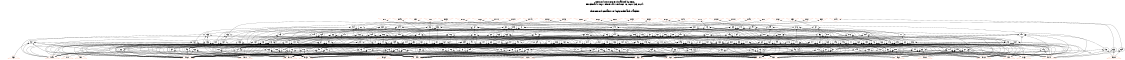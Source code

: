 # Network structure generated by ABC

digraph network {
size = "7.5,10";
center = true;
edge [dir = back];

{
  node [shape = plaintext];
  edge [style = invis];
  LevelTitle1 [label=""];
  LevelTitle2 [label=""];
  Level5 [label = ""];
  Level4 [label = ""];
  Level3 [label = ""];
  Level2 [label = ""];
  Level1 [label = ""];
  Level0 [label = ""];
  LevelTitle1 ->  LevelTitle2 ->  Level5 ->  Level4 ->  Level3 ->  Level2 ->  Level1 ->  Level0;
}

{
  rank = same;
  LevelTitle1;
  title1 [shape=plaintext,
          fontsize=20,
          fontname = "Times-Roman",
          label="Network structure visualized by ABC\nBenchmark \"top\". Time was Wed Oct 16 16:07:33 2024. "
         ];
}

{
  rank = same;
  LevelTitle2;
  title2 [shape=plaintext,
          fontsize=18,
          fontname = "Times-Roman",
          label="The network contains 187 logic nodes and 0 latches.\n"
         ];
}

{
  rank = same;
  Level5;
  Node23 [label = "o_1_", shape = invtriangle, color = coral, fillcolor = coral];
  Node24 [label = "o_19_", shape = invtriangle, color = coral, fillcolor = coral];
  Node25 [label = "o_2_", shape = invtriangle, color = coral, fillcolor = coral];
  Node26 [label = "o_0_", shape = invtriangle, color = coral, fillcolor = coral];
  Node27 [label = "o_25_", shape = invtriangle, color = coral, fillcolor = coral];
  Node28 [label = "o_12_", shape = invtriangle, color = coral, fillcolor = coral];
  Node29 [label = "o_26_", shape = invtriangle, color = coral, fillcolor = coral];
  Node30 [label = "o_11_", shape = invtriangle, color = coral, fillcolor = coral];
  Node31 [label = "o_27_", shape = invtriangle, color = coral, fillcolor = coral];
  Node32 [label = "o_14_", shape = invtriangle, color = coral, fillcolor = coral];
  Node33 [label = "o_28_", shape = invtriangle, color = coral, fillcolor = coral];
  Node34 [label = "o_13_", shape = invtriangle, color = coral, fillcolor = coral];
  Node35 [label = "o_21_", shape = invtriangle, color = coral, fillcolor = coral];
  Node36 [label = "o_16_", shape = invtriangle, color = coral, fillcolor = coral];
  Node37 [label = "o_22_", shape = invtriangle, color = coral, fillcolor = coral];
  Node38 [label = "o_15_", shape = invtriangle, color = coral, fillcolor = coral];
  Node39 [label = "o_23_", shape = invtriangle, color = coral, fillcolor = coral];
  Node40 [label = "o_18_", shape = invtriangle, color = coral, fillcolor = coral];
  Node41 [label = "o_24_", shape = invtriangle, color = coral, fillcolor = coral];
  Node42 [label = "o_17_", shape = invtriangle, color = coral, fillcolor = coral];
  Node43 [label = "o_20_", shape = invtriangle, color = coral, fillcolor = coral];
  Node44 [label = "o_10_", shape = invtriangle, color = coral, fillcolor = coral];
  Node45 [label = "o_9_", shape = invtriangle, color = coral, fillcolor = coral];
  Node46 [label = "o_7_", shape = invtriangle, color = coral, fillcolor = coral];
  Node47 [label = "o_8_", shape = invtriangle, color = coral, fillcolor = coral];
  Node48 [label = "o_5_", shape = invtriangle, color = coral, fillcolor = coral];
  Node49 [label = "o_6_", shape = invtriangle, color = coral, fillcolor = coral];
  Node50 [label = "o_3_", shape = invtriangle, color = coral, fillcolor = coral];
  Node51 [label = "o_4_", shape = invtriangle, color = coral, fillcolor = coral];
}

{
  rank = same;
  Level4;
  Node53 [label = "53\n", shape = ellipse];
  Node87 [label = "87\n", shape = ellipse];
  Node128 [label = "128\n", shape = ellipse];
  Node140 [label = "140\n", shape = ellipse];
  Node154 [label = "154\n", shape = ellipse];
  Node162 [label = "162\n", shape = ellipse];
  Node170 [label = "170\n", shape = ellipse];
  Node188 [label = "188\n", shape = ellipse];
  Node194 [label = "194\n", shape = ellipse];
  Node205 [label = "205\n", shape = ellipse];
  Node209 [label = "209\n", shape = ellipse];
  Node215 [label = "215\n", shape = ellipse];
  Node216 [label = "216\n", shape = ellipse];
  Node219 [label = "219\n", shape = ellipse];
  Node221 [label = "221\n", shape = ellipse];
  Node230 [label = "230\n", shape = ellipse];
  Node234 [label = "234\n", shape = ellipse];
  Node235 [label = "235\n", shape = ellipse];
  Node238 [label = "238\n", shape = ellipse];
}

{
  rank = same;
  Level3;
  Node54 [label = "54\n", shape = ellipse];
  Node62 [label = "62\n", shape = ellipse];
  Node88 [label = "88\n", shape = ellipse];
  Node97 [label = "97\n", shape = ellipse];
  Node103 [label = "103\n", shape = ellipse];
  Node119 [label = "119\n", shape = ellipse];
  Node123 [label = "123\n", shape = ellipse];
  Node126 [label = "126\n", shape = ellipse];
  Node129 [label = "129\n", shape = ellipse];
  Node136 [label = "136\n", shape = ellipse];
  Node141 [label = "141\n", shape = ellipse];
  Node144 [label = "144\n", shape = ellipse];
  Node155 [label = "155\n", shape = ellipse];
  Node158 [label = "158\n", shape = ellipse];
  Node163 [label = "163\n", shape = ellipse];
  Node165 [label = "165\n", shape = ellipse];
  Node166 [label = "166\n", shape = ellipse];
  Node169 [label = "169\n", shape = ellipse];
  Node171 [label = "171\n", shape = ellipse];
  Node179 [label = "179\n", shape = ellipse];
  Node181 [label = "181\n", shape = ellipse];
  Node189 [label = "189\n", shape = ellipse];
  Node190 [label = "190\n", shape = ellipse];
  Node191 [label = "191\n", shape = ellipse];
  Node195 [label = "195\n", shape = ellipse];
  Node197 [label = "197\n", shape = ellipse];
  Node201 [label = "201\n", shape = ellipse];
  Node203 [label = "203\n", shape = ellipse];
  Node206 [label = "206\n", shape = ellipse];
  Node210 [label = "210\n", shape = ellipse];
  Node213 [label = "213\n", shape = ellipse];
  Node217 [label = "217\n", shape = ellipse];
  Node218 [label = "218\n", shape = ellipse];
  Node220 [label = "220\n", shape = ellipse];
  Node222 [label = "222\n", shape = ellipse];
  Node224 [label = "224\n", shape = ellipse];
  Node228 [label = "228\n", shape = ellipse];
  Node236 [label = "236\n", shape = ellipse];
  Node237 [label = "237\n", shape = ellipse];
}

{
  rank = same;
  Level2;
  Node55 [label = "55\n", shape = ellipse];
  Node60 [label = "60\n", shape = ellipse];
  Node63 [label = "63\n", shape = ellipse];
  Node67 [label = "67\n", shape = ellipse];
  Node70 [label = "70\n", shape = ellipse];
  Node72 [label = "72\n", shape = ellipse];
  Node74 [label = "74\n", shape = ellipse];
  Node77 [label = "77\n", shape = ellipse];
  Node78 [label = "78\n", shape = ellipse];
  Node81 [label = "81\n", shape = ellipse];
  Node84 [label = "84\n", shape = ellipse];
  Node89 [label = "89\n", shape = ellipse];
  Node91 [label = "91\n", shape = ellipse];
  Node94 [label = "94\n", shape = ellipse];
  Node98 [label = "98\n", shape = ellipse];
  Node99 [label = "99\n", shape = ellipse];
  Node100 [label = "100\n", shape = ellipse];
  Node101 [label = "101\n", shape = ellipse];
  Node104 [label = "104\n", shape = ellipse];
  Node107 [label = "107\n", shape = ellipse];
  Node110 [label = "110\n", shape = ellipse];
  Node113 [label = "113\n", shape = ellipse];
  Node117 [label = "117\n", shape = ellipse];
  Node120 [label = "120\n", shape = ellipse];
  Node121 [label = "121\n", shape = ellipse];
  Node124 [label = "124\n", shape = ellipse];
  Node127 [label = "127\n", shape = ellipse];
  Node130 [label = "130\n", shape = ellipse];
  Node131 [label = "131\n", shape = ellipse];
  Node132 [label = "132\n", shape = ellipse];
  Node134 [label = "134\n", shape = ellipse];
  Node137 [label = "137\n", shape = ellipse];
  Node138 [label = "138\n", shape = ellipse];
  Node142 [label = "142\n", shape = ellipse];
  Node143 [label = "143\n", shape = ellipse];
  Node145 [label = "145\n", shape = ellipse];
  Node147 [label = "147\n", shape = ellipse];
  Node148 [label = "148\n", shape = ellipse];
  Node150 [label = "150\n", shape = ellipse];
  Node153 [label = "153\n", shape = ellipse];
  Node156 [label = "156\n", shape = ellipse];
  Node157 [label = "157\n", shape = ellipse];
  Node159 [label = "159\n", shape = ellipse];
  Node160 [label = "160\n", shape = ellipse];
  Node161 [label = "161\n", shape = ellipse];
  Node164 [label = "164\n", shape = ellipse];
  Node167 [label = "167\n", shape = ellipse];
  Node172 [label = "172\n", shape = ellipse];
  Node177 [label = "177\n", shape = ellipse];
  Node178 [label = "178\n", shape = ellipse];
  Node180 [label = "180\n", shape = ellipse];
  Node182 [label = "182\n", shape = ellipse];
  Node184 [label = "184\n", shape = ellipse];
  Node185 [label = "185\n", shape = ellipse];
  Node186 [label = "186\n", shape = ellipse];
  Node192 [label = "192\n", shape = ellipse];
  Node193 [label = "193\n", shape = ellipse];
  Node196 [label = "196\n", shape = ellipse];
  Node198 [label = "198\n", shape = ellipse];
  Node202 [label = "202\n", shape = ellipse];
  Node204 [label = "204\n", shape = ellipse];
  Node207 [label = "207\n", shape = ellipse];
  Node211 [label = "211\n", shape = ellipse];
  Node212 [label = "212\n", shape = ellipse];
  Node214 [label = "214\n", shape = ellipse];
  Node223 [label = "223\n", shape = ellipse];
  Node225 [label = "225\n", shape = ellipse];
  Node226 [label = "226\n", shape = ellipse];
  Node227 [label = "227\n", shape = ellipse];
  Node229 [label = "229\n", shape = ellipse];
  Node231 [label = "231\n", shape = ellipse];
  Node232 [label = "232\n", shape = ellipse];
}

{
  rank = same;
  Level1;
  Node56 [label = "56\n", shape = ellipse];
  Node57 [label = "57\n", shape = ellipse];
  Node58 [label = "58\n", shape = ellipse];
  Node59 [label = "59\n", shape = ellipse];
  Node61 [label = "61\n", shape = ellipse];
  Node64 [label = "64\n", shape = ellipse];
  Node65 [label = "65\n", shape = ellipse];
  Node66 [label = "66\n", shape = ellipse];
  Node68 [label = "68\n", shape = ellipse];
  Node69 [label = "69\n", shape = ellipse];
  Node71 [label = "71\n", shape = ellipse];
  Node73 [label = "73\n", shape = ellipse];
  Node75 [label = "75\n", shape = ellipse];
  Node76 [label = "76\n", shape = ellipse];
  Node79 [label = "79\n", shape = ellipse];
  Node80 [label = "80\n", shape = ellipse];
  Node82 [label = "82\n", shape = ellipse];
  Node83 [label = "83\n", shape = ellipse];
  Node85 [label = "85\n", shape = ellipse];
  Node86 [label = "86\n", shape = ellipse];
  Node90 [label = "90\n", shape = ellipse];
  Node92 [label = "92\n", shape = ellipse];
  Node93 [label = "93\n", shape = ellipse];
  Node95 [label = "95\n", shape = ellipse];
  Node96 [label = "96\n", shape = ellipse];
  Node102 [label = "102\n", shape = ellipse];
  Node105 [label = "105\n", shape = ellipse];
  Node106 [label = "106\n", shape = ellipse];
  Node108 [label = "108\n", shape = ellipse];
  Node109 [label = "109\n", shape = ellipse];
  Node111 [label = "111\n", shape = ellipse];
  Node112 [label = "112\n", shape = ellipse];
  Node114 [label = "114\n", shape = ellipse];
  Node115 [label = "115\n", shape = ellipse];
  Node116 [label = "116\n", shape = ellipse];
  Node118 [label = "118\n", shape = ellipse];
  Node122 [label = "122\n", shape = ellipse];
  Node125 [label = "125\n", shape = ellipse];
  Node133 [label = "133\n", shape = ellipse];
  Node135 [label = "135\n", shape = ellipse];
  Node139 [label = "139\n", shape = ellipse];
  Node146 [label = "146\n", shape = ellipse];
  Node149 [label = "149\n", shape = ellipse];
  Node151 [label = "151\n", shape = ellipse];
  Node152 [label = "152\n", shape = ellipse];
  Node168 [label = "168\n", shape = ellipse];
  Node173 [label = "173\n", shape = ellipse];
  Node174 [label = "174\n", shape = ellipse];
  Node175 [label = "175\n", shape = ellipse];
  Node176 [label = "176\n", shape = ellipse];
  Node183 [label = "183\n", shape = ellipse];
  Node187 [label = "187\n", shape = ellipse];
  Node199 [label = "199\n", shape = ellipse];
  Node200 [label = "200\n", shape = ellipse];
  Node208 [label = "208\n", shape = ellipse];
  Node233 [label = "233\n", shape = ellipse];
  Node239 [label = "239\n", shape = ellipse];
}

{
  rank = same;
  Level0;
  Node1 [label = "i_20_", shape = triangle, color = coral, fillcolor = coral];
  Node2 [label = "i_9_", shape = triangle, color = coral, fillcolor = coral];
  Node3 [label = "i_10_", shape = triangle, color = coral, fillcolor = coral];
  Node4 [label = "i_7_", shape = triangle, color = coral, fillcolor = coral];
  Node5 [label = "i_8_", shape = triangle, color = coral, fillcolor = coral];
  Node6 [label = "i_5_", shape = triangle, color = coral, fillcolor = coral];
  Node7 [label = "i_6_", shape = triangle, color = coral, fillcolor = coral];
  Node8 [label = "i_14_", shape = triangle, color = coral, fillcolor = coral];
  Node9 [label = "i_3_", shape = triangle, color = coral, fillcolor = coral];
  Node10 [label = "i_13_", shape = triangle, color = coral, fillcolor = coral];
  Node11 [label = "i_4_", shape = triangle, color = coral, fillcolor = coral];
  Node12 [label = "i_12_", shape = triangle, color = coral, fillcolor = coral];
  Node13 [label = "i_1_", shape = triangle, color = coral, fillcolor = coral];
  Node14 [label = "i_11_", shape = triangle, color = coral, fillcolor = coral];
  Node15 [label = "i_2_", shape = triangle, color = coral, fillcolor = coral];
  Node16 [label = "i_18_", shape = triangle, color = coral, fillcolor = coral];
  Node17 [label = "i_17_", shape = triangle, color = coral, fillcolor = coral];
  Node18 [label = "i_0_", shape = triangle, color = coral, fillcolor = coral];
  Node19 [label = "i_21_", shape = triangle, color = coral, fillcolor = coral];
  Node20 [label = "i_16_", shape = triangle, color = coral, fillcolor = coral];
  Node21 [label = "i_15_", shape = triangle, color = coral, fillcolor = coral];
  Node22 [label = "i_19_", shape = triangle, color = coral, fillcolor = coral];
}

title1 -> title2 [style = invis];
title2 -> Node23 [style = invis];
title2 -> Node24 [style = invis];
title2 -> Node25 [style = invis];
title2 -> Node26 [style = invis];
title2 -> Node27 [style = invis];
title2 -> Node28 [style = invis];
title2 -> Node29 [style = invis];
title2 -> Node30 [style = invis];
title2 -> Node31 [style = invis];
title2 -> Node32 [style = invis];
title2 -> Node33 [style = invis];
title2 -> Node34 [style = invis];
title2 -> Node35 [style = invis];
title2 -> Node36 [style = invis];
title2 -> Node37 [style = invis];
title2 -> Node38 [style = invis];
title2 -> Node39 [style = invis];
title2 -> Node40 [style = invis];
title2 -> Node41 [style = invis];
title2 -> Node42 [style = invis];
title2 -> Node43 [style = invis];
title2 -> Node44 [style = invis];
title2 -> Node45 [style = invis];
title2 -> Node46 [style = invis];
title2 -> Node47 [style = invis];
title2 -> Node48 [style = invis];
title2 -> Node49 [style = invis];
title2 -> Node50 [style = invis];
title2 -> Node51 [style = invis];
Node23 -> Node24 [style = invis];
Node24 -> Node25 [style = invis];
Node25 -> Node26 [style = invis];
Node26 -> Node27 [style = invis];
Node27 -> Node28 [style = invis];
Node28 -> Node29 [style = invis];
Node29 -> Node30 [style = invis];
Node30 -> Node31 [style = invis];
Node31 -> Node32 [style = invis];
Node32 -> Node33 [style = invis];
Node33 -> Node34 [style = invis];
Node34 -> Node35 [style = invis];
Node35 -> Node36 [style = invis];
Node36 -> Node37 [style = invis];
Node37 -> Node38 [style = invis];
Node38 -> Node39 [style = invis];
Node39 -> Node40 [style = invis];
Node40 -> Node41 [style = invis];
Node41 -> Node42 [style = invis];
Node42 -> Node43 [style = invis];
Node43 -> Node44 [style = invis];
Node44 -> Node45 [style = invis];
Node45 -> Node46 [style = invis];
Node46 -> Node47 [style = invis];
Node47 -> Node48 [style = invis];
Node48 -> Node49 [style = invis];
Node49 -> Node50 [style = invis];
Node50 -> Node51 [style = invis];
Node23 -> Node53 [style = solid];
Node24 -> Node84 [style = solid];
Node25 -> Node87 [style = solid];
Node26 -> Node128 [style = solid];
Node27 -> Node136 [style = solid];
Node28 -> Node140 [style = solid];
Node29 -> Node152 [style = solid];
Node30 -> Node153 [style = solid];
Node31 -> Node154 [style = solid];
Node32 -> Node162 [style = solid];
Node33 -> Node170 [style = solid];
Node34 -> Node188 [style = solid];
Node35 -> Node191 [style = solid];
Node36 -> Node194 [style = solid];
Node37 -> Node205 [style = solid];
Node38 -> Node208 [style = solid];
Node39 -> Node138 [style = solid];
Node40 -> Node209 [style = solid];
Node41 -> Node213 [style = solid];
Node42 -> Node215 [style = solid];
Node43 -> Node216 [style = solid];
Node44 -> Node219 [style = solid];
Node45 -> Node221 [style = solid];
Node46 -> Node230 [style = solid];
Node47 -> Node233 [style = solid];
Node48 -> Node234 [style = solid];
Node49 -> Node235 [style = solid];
Node50 -> Node238 [style = solid];
Node51 -> Node239 [style = solid];
Node53 -> Node54 [style = solid];
Node53 -> Node62 [style = solid];
Node53 -> Node74 [style = solid];
Node53 -> Node77 [style = solid];
Node53 -> Node78 [style = solid];
Node53 -> Node81 [style = solid];
Node54 -> Node55 [style = solid];
Node54 -> Node60 [style = solid];
Node55 -> Node56 [style = solid];
Node55 -> Node57 [style = solid];
Node55 -> Node58 [style = solid];
Node55 -> Node59 [style = solid];
Node55 -> Node14 [style = solid];
Node56 -> Node6 [style = solid];
Node56 -> Node7 [style = solid];
Node56 -> Node15 [style = solid];
Node57 -> Node2 [style = solid];
Node57 -> Node4 [style = solid];
Node57 -> Node5 [style = solid];
Node58 -> Node8 [style = solid];
Node58 -> Node21 [style = solid];
Node59 -> Node16 [style = solid];
Node59 -> Node17 [style = solid];
Node59 -> Node19 [style = solid];
Node60 -> Node57 [style = solid];
Node60 -> Node61 [style = solid];
Node60 -> Node58 [style = solid];
Node60 -> Node59 [style = solid];
Node60 -> Node14 [style = solid];
Node61 -> Node6 [style = solid];
Node61 -> Node7 [style = solid];
Node61 -> Node15 [style = solid];
Node62 -> Node63 [style = solid];
Node62 -> Node67 [style = solid];
Node62 -> Node70 [style = solid];
Node62 -> Node72 [style = solid];
Node62 -> Node64 [style = solid];
Node63 -> Node64 [style = solid];
Node63 -> Node65 [style = solid];
Node63 -> Node66 [style = solid];
Node63 -> Node14 [style = solid];
Node63 -> Node19 [style = solid];
Node64 -> Node16 [style = solid];
Node64 -> Node17 [style = solid];
Node64 -> Node21 [style = solid];
Node65 -> Node4 [style = solid];
Node65 -> Node6 [style = solid];
Node65 -> Node15 [style = solid];
Node66 -> Node2 [style = solid];
Node66 -> Node5 [style = solid];
Node67 -> Node68 [style = solid];
Node67 -> Node69 [style = solid];
Node67 -> Node2 [style = solid];
Node67 -> Node14 [style = solid];
Node67 -> Node15 [style = solid];
Node67 -> Node21 [style = solid];
Node68 -> Node4 [style = solid];
Node68 -> Node6 [style = solid];
Node69 -> Node16 [style = solid];
Node69 -> Node17 [style = solid];
Node70 -> Node65 [style = solid];
Node70 -> Node71 [style = solid];
Node70 -> Node14 [style = solid];
Node71 -> Node2 [style = solid];
Node71 -> Node5 [style = solid];
Node72 -> Node64 [style = solid];
Node72 -> Node66 [style = solid];
Node72 -> Node73 [style = solid];
Node72 -> Node14 [style = solid];
Node72 -> Node19 [style = solid];
Node73 -> Node4 [style = solid];
Node73 -> Node6 [style = solid];
Node73 -> Node11 [style = solid];
Node74 -> Node75 [style = solid];
Node74 -> Node76 [style = solid];
Node74 -> Node56 [style = solid];
Node74 -> Node57 [style = solid];
Node74 -> Node14 [style = solid];
Node75 -> Node17 [style = solid];
Node75 -> Node21 [style = solid];
Node76 -> Node16 [style = solid];
Node76 -> Node19 [style = solid];
Node77 -> Node75 [style = solid];
Node77 -> Node76 [style = solid];
Node77 -> Node57 [style = solid];
Node77 -> Node61 [style = solid];
Node77 -> Node14 [style = solid];
Node78 -> Node58 [style = solid];
Node78 -> Node66 [style = solid];
Node78 -> Node79 [style = solid];
Node78 -> Node80 [style = solid];
Node78 -> Node4 [style = solid];
Node78 -> Node10 [style = solid];
Node79 -> Node3 [style = solid];
Node79 -> Node6 [style = solid];
Node79 -> Node11 [style = solid];
Node79 -> Node12 [style = solid];
Node79 -> Node14 [style = solid];
Node79 -> Node15 [style = solid];
Node80 -> Node16 [style = solid];
Node80 -> Node17 [style = solid];
Node80 -> Node19 [style = solid];
Node81 -> Node65 [style = solid];
Node81 -> Node82 [style = solid];
Node81 -> Node83 [style = solid];
Node82 -> Node16 [style = solid];
Node82 -> Node17 [style = solid];
Node82 -> Node19 [style = solid];
Node82 -> Node21 [style = solid];
Node83 -> Node2 [style = solid];
Node83 -> Node3 [style = solid];
Node83 -> Node5 [style = solid];
Node83 -> Node8 [style = solid];
Node83 -> Node10 [style = solid];
Node83 -> Node14 [style = solid];
Node84 -> Node85 [style = solid];
Node84 -> Node86 [style = solid];
Node84 -> Node6 [style = solid];
Node84 -> Node21 [style = solid];
Node85 -> Node2 [style = solid];
Node85 -> Node4 [style = solid];
Node86 -> Node16 [style = solid];
Node86 -> Node17 [style = solid];
Node87 -> Node88 [style = solid];
Node87 -> Node97 [style = solid];
Node87 -> Node103 [style = solid];
Node87 -> Node119 [style = solid];
Node87 -> Node123 [style = solid];
Node87 -> Node126 [style = solid];
Node88 -> Node89 [style = solid];
Node88 -> Node91 [style = solid];
Node88 -> Node94 [style = solid];
Node88 -> Node56 [style = solid];
Node88 -> Node85 [style = solid];
Node88 -> Node95 [style = solid];
Node89 -> Node66 [style = solid];
Node89 -> Node90 [style = solid];
Node89 -> Node6 [style = solid];
Node89 -> Node19 [style = solid];
Node90 -> Node16 [style = solid];
Node90 -> Node17 [style = solid];
Node90 -> Node21 [style = solid];
Node91 -> Node92 [style = solid];
Node91 -> Node93 [style = solid];
Node92 -> Node4 [style = solid];
Node92 -> Node5 [style = solid];
Node92 -> Node6 [style = solid];
Node93 -> Node2 [style = solid];
Node93 -> Node16 [style = solid];
Node93 -> Node17 [style = solid];
Node93 -> Node21 [style = solid];
Node94 -> Node95 [style = solid];
Node94 -> Node96 [style = solid];
Node94 -> Node2 [style = solid];
Node94 -> Node14 [style = solid];
Node95 -> Node16 [style = solid];
Node95 -> Node17 [style = solid];
Node96 -> Node4 [style = solid];
Node96 -> Node6 [style = solid];
Node96 -> Node7 [style = solid];
Node97 -> Node72 [style = solid];
Node97 -> Node98 [style = solid];
Node97 -> Node99 [style = solid];
Node97 -> Node100 [style = solid];
Node97 -> Node101 [style = solid];
Node98 -> Node95 [style = solid];
Node98 -> Node4 [style = solid];
Node98 -> Node5 [style = solid];
Node98 -> Node6 [style = solid];
Node98 -> Node15 [style = solid];
Node98 -> Node21 [style = solid];
Node99 -> Node90 [style = solid];
Node99 -> Node5 [style = solid];
Node99 -> Node6 [style = solid];
Node99 -> Node12 [style = solid];
Node100 -> Node64 [style = solid];
Node100 -> Node66 [style = solid];
Node100 -> Node6 [style = solid];
Node100 -> Node19 [style = solid];
Node101 -> Node92 [style = solid];
Node101 -> Node102 [style = solid];
Node101 -> Node16 [style = solid];
Node102 -> Node2 [style = solid];
Node102 -> Node17 [style = solid];
Node102 -> Node21 [style = solid];
Node103 -> Node104 [style = solid];
Node103 -> Node107 [style = solid];
Node103 -> Node110 [style = solid];
Node103 -> Node113 [style = solid];
Node103 -> Node117 [style = solid];
Node104 -> Node102 [style = solid];
Node104 -> Node105 [style = solid];
Node104 -> Node106 [style = solid];
Node104 -> Node16 [style = solid];
Node104 -> Node22 [style = solid];
Node105 -> Node4 [style = solid];
Node105 -> Node5 [style = solid];
Node105 -> Node6 [style = solid];
Node105 -> Node16 [style = solid];
Node105 -> Node19 [style = solid];
Node106 -> Node4 [style = solid];
Node106 -> Node5 [style = solid];
Node106 -> Node6 [style = solid];
Node107 -> Node69 [style = solid];
Node107 -> Node108 [style = solid];
Node107 -> Node109 [style = solid];
Node107 -> Node5 [style = solid];
Node108 -> Node4 [style = solid];
Node108 -> Node6 [style = solid];
Node108 -> Node13 [style = solid];
Node109 -> Node2 [style = solid];
Node109 -> Node21 [style = solid];
Node110 -> Node111 [style = solid];
Node110 -> Node112 [style = solid];
Node110 -> Node15 [style = solid];
Node111 -> Node4 [style = solid];
Node111 -> Node6 [style = solid];
Node112 -> Node5 [style = solid];
Node112 -> Node14 [style = solid];
Node112 -> Node16 [style = solid];
Node112 -> Node17 [style = solid];
Node112 -> Node19 [style = solid];
Node112 -> Node21 [style = solid];
Node113 -> Node85 [style = solid];
Node113 -> Node114 [style = solid];
Node113 -> Node115 [style = solid];
Node113 -> Node116 [style = solid];
Node113 -> Node7 [style = solid];
Node114 -> Node2 [style = solid];
Node114 -> Node16 [style = solid];
Node114 -> Node17 [style = solid];
Node114 -> Node21 [style = solid];
Node115 -> Node4 [style = solid];
Node115 -> Node5 [style = solid];
Node115 -> Node6 [style = solid];
Node116 -> Node12 [style = solid];
Node116 -> Node16 [style = solid];
Node116 -> Node17 [style = solid];
Node116 -> Node21 [style = solid];
Node117 -> Node114 [style = solid];
Node117 -> Node115 [style = solid];
Node117 -> Node118 [style = solid];
Node117 -> Node4 [style = solid];
Node117 -> Node7 [style = solid];
Node117 -> Node11 [style = solid];
Node118 -> Node2 [style = solid];
Node118 -> Node16 [style = solid];
Node118 -> Node17 [style = solid];
Node118 -> Node21 [style = solid];
Node119 -> Node120 [style = solid];
Node119 -> Node121 [style = solid];
Node120 -> Node102 [style = solid];
Node120 -> Node106 [style = solid];
Node120 -> Node16 [style = solid];
Node120 -> Node22 [style = solid];
Node121 -> Node122 [style = solid];
Node121 -> Node4 [style = solid];
Node121 -> Node5 [style = solid];
Node121 -> Node6 [style = solid];
Node121 -> Node16 [style = solid];
Node121 -> Node22 [style = solid];
Node122 -> Node2 [style = solid];
Node122 -> Node17 [style = solid];
Node122 -> Node21 [style = solid];
Node123 -> Node124 [style = solid];
Node123 -> Node73 [style = solid];
Node123 -> Node125 [style = solid];
Node124 -> Node64 [style = solid];
Node124 -> Node111 [style = solid];
Node124 -> Node71 [style = solid];
Node124 -> Node14 [style = solid];
Node124 -> Node15 [style = solid];
Node125 -> Node5 [style = solid];
Node125 -> Node12 [style = solid];
Node125 -> Node16 [style = solid];
Node125 -> Node17 [style = solid];
Node125 -> Node19 [style = solid];
Node125 -> Node21 [style = solid];
Node126 -> Node127 [style = solid];
Node126 -> Node69 [style = solid];
Node126 -> Node108 [style = solid];
Node126 -> Node2 [style = solid];
Node126 -> Node20 [style = solid];
Node126 -> Node21 [style = solid];
Node127 -> Node71 [style = solid];
Node127 -> Node73 [style = solid];
Node127 -> Node90 [style = solid];
Node127 -> Node12 [style = solid];
Node128 -> Node129 [style = solid];
Node128 -> Node84 [style = solid];
Node128 -> Node132 [style = solid];
Node128 -> Node134 [style = solid];
Node129 -> Node130 [style = solid];
Node129 -> Node131 [style = solid];
Node129 -> Node86 [style = solid];
Node129 -> Node109 [style = solid];
Node129 -> Node6 [style = solid];
Node130 -> Node111 [style = solid];
Node130 -> Node2 [style = solid];
Node130 -> Node16 [style = solid];
Node130 -> Node17 [style = solid];
Node130 -> Node18 [style = solid];
Node130 -> Node21 [style = solid];
Node131 -> Node85 [style = solid];
Node131 -> Node86 [style = solid];
Node131 -> Node6 [style = solid];
Node132 -> Node69 [style = solid];
Node132 -> Node109 [style = solid];
Node132 -> Node133 [style = solid];
Node132 -> Node8 [style = solid];
Node132 -> Node12 [style = solid];
Node132 -> Node19 [style = solid];
Node133 -> Node4 [style = solid];
Node133 -> Node6 [style = solid];
Node133 -> Node11 [style = solid];
Node134 -> Node86 [style = solid];
Node134 -> Node135 [style = solid];
Node134 -> Node21 [style = solid];
Node135 -> Node2 [style = solid];
Node135 -> Node4 [style = solid];
Node135 -> Node6 [style = solid];
Node136 -> Node137 [style = solid];
Node136 -> Node120 [style = solid];
Node136 -> Node138 [style = solid];
Node137 -> Node102 [style = solid];
Node137 -> Node106 [style = solid];
Node137 -> Node16 [style = solid];
Node137 -> Node22 [style = solid];
Node138 -> Node139 [style = solid];
Node138 -> Node118 [style = solid];
Node139 -> Node4 [style = solid];
Node139 -> Node5 [style = solid];
Node139 -> Node6 [style = solid];
Node140 -> Node141 [style = solid];
Node140 -> Node144 [style = solid];
Node140 -> Node63 [style = solid];
Node140 -> Node81 [style = solid];
Node140 -> Node148 [style = solid];
Node140 -> Node150 [style = solid];
Node141 -> Node142 [style = solid];
Node141 -> Node143 [style = solid];
Node142 -> Node86 [style = solid];
Node142 -> Node135 [style = solid];
Node142 -> Node21 [style = solid];
Node143 -> Node111 [style = solid];
Node143 -> Node2 [style = solid];
Node143 -> Node16 [style = solid];
Node143 -> Node17 [style = solid];
Node143 -> Node18 [style = solid];
Node143 -> Node21 [style = solid];
Node144 -> Node74 [style = solid];
Node144 -> Node77 [style = solid];
Node144 -> Node72 [style = solid];
Node144 -> Node78 [style = solid];
Node144 -> Node145 [style = solid];
Node144 -> Node147 [style = solid];
Node145 -> Node75 [style = solid];
Node145 -> Node76 [style = solid];
Node145 -> Node139 [style = solid];
Node145 -> Node146 [style = solid];
Node145 -> Node2 [style = solid];
Node145 -> Node3 [style = solid];
Node146 -> Node8 [style = solid];
Node146 -> Node10 [style = solid];
Node147 -> Node66 [style = solid];
Node147 -> Node82 [style = solid];
Node147 -> Node4 [style = solid];
Node147 -> Node6 [style = solid];
Node147 -> Node11 [style = solid];
Node147 -> Node12 [style = solid];
Node148 -> Node82 [style = solid];
Node148 -> Node133 [style = solid];
Node148 -> Node149 [style = solid];
Node148 -> Node146 [style = solid];
Node148 -> Node12 [style = solid];
Node149 -> Node2 [style = solid];
Node149 -> Node3 [style = solid];
Node149 -> Node5 [style = solid];
Node150 -> Node75 [style = solid];
Node150 -> Node76 [style = solid];
Node150 -> Node57 [style = solid];
Node150 -> Node151 [style = solid];
Node150 -> Node11 [style = solid];
Node150 -> Node12 [style = solid];
Node151 -> Node6 [style = solid];
Node151 -> Node7 [style = solid];
Node152 -> Node1 [style = solid];
Node152 -> Node8 [style = solid];
Node152 -> Node19 [style = solid];
Node153 -> Node108 [style = solid];
Node153 -> Node122 [style = solid];
Node153 -> Node16 [style = solid];
Node154 -> Node155 [style = solid];
Node154 -> Node158 [style = solid];
Node154 -> Node77 [style = solid];
Node154 -> Node159 [style = solid];
Node154 -> Node160 [style = solid];
Node154 -> Node161 [style = solid];
Node155 -> Node156 [style = solid];
Node155 -> Node157 [style = solid];
Node155 -> Node71 [style = solid];
Node155 -> Node21 [style = solid];
Node156 -> Node122 [style = solid];
Node156 -> Node115 [style = solid];
Node156 -> Node16 [style = solid];
Node156 -> Node22 [style = solid];
Node157 -> Node111 [style = solid];
Node157 -> Node9 [style = solid];
Node157 -> Node16 [style = solid];
Node157 -> Node17 [style = solid];
Node157 -> Node22 [style = solid];
Node158 -> Node72 [style = solid];
Node158 -> Node142 [style = solid];
Node158 -> Node143 [style = solid];
Node159 -> Node122 [style = solid];
Node159 -> Node4 [style = solid];
Node159 -> Node5 [style = solid];
Node159 -> Node6 [style = solid];
Node159 -> Node16 [style = solid];
Node159 -> Node22 [style = solid];
Node160 -> Node75 [style = solid];
Node160 -> Node76 [style = solid];
Node160 -> Node57 [style = solid];
Node160 -> Node151 [style = solid];
Node160 -> Node11 [style = solid];
Node160 -> Node12 [style = solid];
Node161 -> Node92 [style = solid];
Node161 -> Node102 [style = solid];
Node161 -> Node16 [style = solid];
Node161 -> Node22 [style = solid];
Node162 -> Node163 [style = solid];
Node162 -> Node165 [style = solid];
Node162 -> Node166 [style = solid];
Node162 -> Node169 [style = solid];
Node162 -> Node132 [style = solid];
Node162 -> Node147 [style = solid];
Node163 -> Node164 [style = solid];
Node163 -> Node64 [style = solid];
Node163 -> Node90 [style = solid];
Node163 -> Node92 [style = solid];
Node163 -> Node115 [style = solid];
Node163 -> Node22 [style = solid];
Node164 -> Node71 [style = solid];
Node164 -> Node90 [style = solid];
Node164 -> Node4 [style = solid];
Node164 -> Node6 [style = solid];
Node164 -> Node11 [style = solid];
Node164 -> Node12 [style = solid];
Node165 -> Node63 [style = solid];
Node165 -> Node70 [style = solid];
Node165 -> Node64 [style = solid];
Node166 -> Node143 [style = solid];
Node166 -> Node167 [style = solid];
Node166 -> Node68 [style = solid];
Node166 -> Node2 [style = solid];
Node166 -> Node13 [style = solid];
Node166 -> Node16 [style = solid];
Node167 -> Node68 [style = solid];
Node167 -> Node102 [style = solid];
Node167 -> Node135 [style = solid];
Node167 -> Node168 [style = solid];
Node167 -> Node15 [style = solid];
Node167 -> Node16 [style = solid];
Node168 -> Node14 [style = solid];
Node168 -> Node16 [style = solid];
Node168 -> Node17 [style = solid];
Node168 -> Node21 [style = solid];
Node169 -> Node67 [style = solid];
Node169 -> Node130 [style = solid];
Node169 -> Node134 [style = solid];
Node169 -> Node142 [style = solid];
Node170 -> Node171 [style = solid];
Node170 -> Node179 [style = solid];
Node170 -> Node181 [style = solid];
Node170 -> Node184 [style = solid];
Node170 -> Node185 [style = solid];
Node170 -> Node186 [style = solid];
Node171 -> Node104 [style = solid];
Node171 -> Node124 [style = solid];
Node171 -> Node127 [style = solid];
Node171 -> Node172 [style = solid];
Node171 -> Node177 [style = solid];
Node171 -> Node178 [style = solid];
Node172 -> Node96 [style = solid];
Node172 -> Node173 [style = solid];
Node172 -> Node174 [style = solid];
Node172 -> Node175 [style = solid];
Node172 -> Node176 [style = solid];
Node173 -> Node4 [style = solid];
Node173 -> Node6 [style = solid];
Node173 -> Node7 [style = solid];
Node174 -> Node2 [style = solid];
Node174 -> Node3 [style = solid];
Node174 -> Node5 [style = solid];
Node174 -> Node8 [style = solid];
Node174 -> Node10 [style = solid];
Node174 -> Node12 [style = solid];
Node175 -> Node16 [style = solid];
Node175 -> Node17 [style = solid];
Node175 -> Node19 [style = solid];
Node175 -> Node20 [style = solid];
Node175 -> Node21 [style = solid];
Node176 -> Node16 [style = solid];
Node176 -> Node17 [style = solid];
Node176 -> Node19 [style = solid];
Node176 -> Node20 [style = solid];
Node176 -> Node21 [style = solid];
Node177 -> Node65 [style = solid];
Node177 -> Node80 [style = solid];
Node177 -> Node149 [style = solid];
Node177 -> Node8 [style = solid];
Node177 -> Node12 [style = solid];
Node177 -> Node14 [style = solid];
Node178 -> Node111 [style = solid];
Node178 -> Node73 [style = solid];
Node178 -> Node112 [style = solid];
Node178 -> Node125 [style = solid];
Node178 -> Node15 [style = solid];
Node179 -> Node91 [style = solid];
Node179 -> Node101 [style = solid];
Node179 -> Node130 [style = solid];
Node179 -> Node131 [style = solid];
Node179 -> Node143 [style = solid];
Node179 -> Node180 [style = solid];
Node180 -> Node64 [style = solid];
Node180 -> Node2 [style = solid];
Node180 -> Node5 [style = solid];
Node180 -> Node6 [style = solid];
Node180 -> Node15 [style = solid];
Node180 -> Node19 [style = solid];
Node181 -> Node55 [style = solid];
Node181 -> Node167 [style = solid];
Node181 -> Node182 [style = solid];
Node181 -> Node183 [style = solid];
Node182 -> Node57 [style = solid];
Node182 -> Node58 [style = solid];
Node182 -> Node59 [style = solid];
Node182 -> Node151 [style = solid];
Node182 -> Node11 [style = solid];
Node182 -> Node12 [style = solid];
Node183 -> Node2 [style = solid];
Node183 -> Node6 [style = solid];
Node183 -> Node16 [style = solid];
Node183 -> Node17 [style = solid];
Node183 -> Node21 [style = solid];
Node183 -> Node22 [style = solid];
Node184 -> Node96 [style = solid];
Node184 -> Node174 [style = solid];
Node184 -> Node175 [style = solid];
Node185 -> Node173 [style = solid];
Node185 -> Node174 [style = solid];
Node185 -> Node176 [style = solid];
Node186 -> Node82 [style = solid];
Node186 -> Node149 [style = solid];
Node186 -> Node187 [style = solid];
Node187 -> Node4 [style = solid];
Node187 -> Node6 [style = solid];
Node187 -> Node8 [style = solid];
Node187 -> Node10 [style = solid];
Node187 -> Node12 [style = solid];
Node187 -> Node15 [style = solid];
Node188 -> Node189 [style = solid];
Node188 -> Node190 [style = solid];
Node189 -> Node130 [style = solid];
Node189 -> Node134 [style = solid];
Node189 -> Node143 [style = solid];
Node190 -> Node84 [style = solid];
Node190 -> Node131 [style = solid];
Node190 -> Node142 [style = solid];
Node191 -> Node101 [style = solid];
Node191 -> Node192 [style = solid];
Node191 -> Node193 [style = solid];
Node191 -> Node4 [style = solid];
Node191 -> Node6 [style = solid];
Node191 -> Node7 [style = solid];
Node192 -> Node95 [style = solid];
Node192 -> Node109 [style = solid];
Node192 -> Node5 [style = solid];
Node193 -> Node95 [style = solid];
Node193 -> Node96 [style = solid];
Node193 -> Node173 [style = solid];
Node193 -> Node2 [style = solid];
Node193 -> Node5 [style = solid];
Node193 -> Node21 [style = solid];
Node194 -> Node195 [style = solid];
Node194 -> Node197 [style = solid];
Node194 -> Node201 [style = solid];
Node194 -> Node203 [style = solid];
Node194 -> Node172 [style = solid];
Node195 -> Node196 [style = solid];
Node195 -> Node175 [style = solid];
Node195 -> Node176 [style = solid];
Node195 -> Node6 [style = solid];
Node195 -> Node7 [style = solid];
Node195 -> Node15 [style = solid];
Node196 -> Node66 [style = solid];
Node196 -> Node4 [style = solid];
Node196 -> Node8 [style = solid];
Node196 -> Node12 [style = solid];
Node196 -> Node14 [style = solid];
Node197 -> Node198 [style = solid];
Node197 -> Node82 [style = solid];
Node197 -> Node200 [style = solid];
Node197 -> Node8 [style = solid];
Node197 -> Node12 [style = solid];
Node197 -> Node15 [style = solid];
Node198 -> Node61 [style = solid];
Node198 -> Node82 [style = solid];
Node198 -> Node199 [style = solid];
Node199 -> Node2 [style = solid];
Node199 -> Node3 [style = solid];
Node199 -> Node4 [style = solid];
Node199 -> Node5 [style = solid];
Node199 -> Node8 [style = solid];
Node199 -> Node10 [style = solid];
Node200 -> Node2 [style = solid];
Node200 -> Node4 [style = solid];
Node200 -> Node5 [style = solid];
Node200 -> Node6 [style = solid];
Node200 -> Node7 [style = solid];
Node200 -> Node11 [style = solid];
Node201 -> Node78 [style = solid];
Node201 -> Node81 [style = solid];
Node201 -> Node148 [style = solid];
Node201 -> Node202 [style = solid];
Node202 -> Node93 [style = solid];
Node202 -> Node118 [style = solid];
Node202 -> Node4 [style = solid];
Node202 -> Node5 [style = solid];
Node202 -> Node6 [style = solid];
Node202 -> Node15 [style = solid];
Node203 -> Node145 [style = solid];
Node203 -> Node204 [style = solid];
Node203 -> Node71 [style = solid];
Node203 -> Node116 [style = solid];
Node203 -> Node6 [style = solid];
Node204 -> Node75 [style = solid];
Node204 -> Node139 [style = solid];
Node204 -> Node2 [style = solid];
Node204 -> Node16 [style = solid];
Node204 -> Node22 [style = solid];
Node205 -> Node206 [style = solid];
Node205 -> Node91 [style = solid];
Node205 -> Node101 [style = solid];
Node206 -> Node138 [style = solid];
Node206 -> Node192 [style = solid];
Node206 -> Node207 [style = solid];
Node206 -> Node4 [style = solid];
Node206 -> Node6 [style = solid];
Node206 -> Node7 [style = solid];
Node207 -> Node95 [style = solid];
Node207 -> Node2 [style = solid];
Node207 -> Node5 [style = solid];
Node207 -> Node21 [style = solid];
Node208 -> Node2 [style = solid];
Node208 -> Node4 [style = solid];
Node208 -> Node6 [style = solid];
Node208 -> Node16 [style = solid];
Node208 -> Node17 [style = solid];
Node208 -> Node21 [style = solid];
Node209 -> Node210 [style = solid];
Node209 -> Node60 [style = solid];
Node209 -> Node120 [style = solid];
Node209 -> Node212 [style = solid];
Node210 -> Node184 [style = solid];
Node210 -> Node185 [style = solid];
Node210 -> Node211 [style = solid];
Node211 -> Node82 [style = solid];
Node211 -> Node151 [style = solid];
Node211 -> Node199 [style = solid];
Node211 -> Node15 [style = solid];
Node212 -> Node57 [style = solid];
Node212 -> Node58 [style = solid];
Node212 -> Node59 [style = solid];
Node212 -> Node151 [style = solid];
Node212 -> Node11 [style = solid];
Node212 -> Node12 [style = solid];
Node213 -> Node63 [style = solid];
Node213 -> Node72 [style = solid];
Node213 -> Node107 [style = solid];
Node213 -> Node132 [style = solid];
Node213 -> Node147 [style = solid];
Node213 -> Node214 [style = solid];
Node214 -> Node106 [style = solid];
Node214 -> Node114 [style = solid];
Node215 -> Node158 [style = solid];
Node215 -> Node77 [style = solid];
Node215 -> Node60 [style = solid];
Node215 -> Node160 [style = solid];
Node215 -> Node212 [style = solid];
Node216 -> Node217 [style = solid];
Node216 -> Node218 [style = solid];
Node216 -> Node147 [style = solid];
Node216 -> Node164 [style = solid];
Node217 -> Node182 [style = solid];
Node217 -> Node212 [style = solid];
Node218 -> Node72 [style = solid];
Node218 -> Node78 [style = solid];
Node218 -> Node132 [style = solid];
Node218 -> Node148 [style = solid];
Node218 -> Node150 [style = solid];
Node219 -> Node189 [style = solid];
Node219 -> Node190 [style = solid];
Node219 -> Node220 [style = solid];
Node219 -> Node114 [style = solid];
Node219 -> Node115 [style = solid];
Node219 -> Node118 [style = solid];
Node220 -> Node138 [style = solid];
Node220 -> Node192 [style = solid];
Node220 -> Node207 [style = solid];
Node220 -> Node4 [style = solid];
Node220 -> Node6 [style = solid];
Node220 -> Node7 [style = solid];
Node221 -> Node123 [style = solid];
Node221 -> Node222 [style = solid];
Node221 -> Node224 [style = solid];
Node221 -> Node228 [style = solid];
Node221 -> Node110 [style = solid];
Node221 -> Node229 [style = solid];
Node222 -> Node84 [style = solid];
Node222 -> Node99 [style = solid];
Node222 -> Node186 [style = solid];
Node222 -> Node198 [style = solid];
Node222 -> Node211 [style = solid];
Node222 -> Node223 [style = solid];
Node223 -> Node66 [style = solid];
Node223 -> Node90 [style = solid];
Node223 -> Node208 [style = solid];
Node223 -> Node6 [style = solid];
Node223 -> Node19 [style = solid];
Node224 -> Node127 [style = solid];
Node224 -> Node132 [style = solid];
Node224 -> Node225 [style = solid];
Node224 -> Node226 [style = solid];
Node224 -> Node227 [style = solid];
Node225 -> Node75 [style = solid];
Node225 -> Node76 [style = solid];
Node225 -> Node57 [style = solid];
Node225 -> Node151 [style = solid];
Node225 -> Node11 [style = solid];
Node225 -> Node12 [style = solid];
Node226 -> Node80 [style = solid];
Node226 -> Node4 [style = solid];
Node226 -> Node11 [style = solid];
Node226 -> Node15 [style = solid];
Node227 -> Node58 [style = solid];
Node227 -> Node66 [style = solid];
Node227 -> Node10 [style = solid];
Node227 -> Node12 [style = solid];
Node228 -> Node74 [style = solid];
Node228 -> Node102 [style = solid];
Node228 -> Node105 [style = solid];
Node228 -> Node114 [style = solid];
Node228 -> Node115 [style = solid];
Node228 -> Node118 [style = solid];
Node229 -> Node122 [style = solid];
Node229 -> Node4 [style = solid];
Node229 -> Node5 [style = solid];
Node229 -> Node6 [style = solid];
Node229 -> Node16 [style = solid];
Node229 -> Node22 [style = solid];
Node230 -> Node119 [style = solid];
Node230 -> Node101 [style = solid];
Node230 -> Node137 [style = solid];
Node230 -> Node231 [style = solid];
Node230 -> Node232 [style = solid];
Node231 -> Node114 [style = solid];
Node231 -> Node115 [style = solid];
Node232 -> Node95 [style = solid];
Node232 -> Node139 [style = solid];
Node232 -> Node2 [style = solid];
Node232 -> Node20 [style = solid];
Node232 -> Node21 [style = solid];
Node233 -> Node1 [style = solid];
Node233 -> Node8 [style = solid];
Node234 -> Node54 [style = solid];
Node234 -> Node210 [style = solid];
Node234 -> Node217 [style = solid];
Node235 -> Node236 [style = solid];
Node235 -> Node237 [style = solid];
Node235 -> Node74 [style = solid];
Node235 -> Node225 [style = solid];
Node235 -> Node145 [style = solid];
Node235 -> Node147 [style = solid];
Node236 -> Node55 [style = solid];
Node236 -> Node184 [style = solid];
Node236 -> Node185 [style = solid];
Node236 -> Node182 [style = solid];
Node236 -> Node211 [style = solid];
Node237 -> Node63 [style = solid];
Node237 -> Node78 [style = solid];
Node237 -> Node81 [style = solid];
Node237 -> Node148 [style = solid];
Node237 -> Node142 [style = solid];
Node237 -> Node143 [style = solid];
Node238 -> Node189 [style = solid];
Node238 -> Node190 [style = solid];
Node238 -> Node101 [style = solid];
Node238 -> Node231 [style = solid];
Node238 -> Node121 [style = solid];
Node238 -> Node138 [style = solid];
Node239 -> Node1 [style = solid];
Node239 -> Node8 [style = solid];
}

